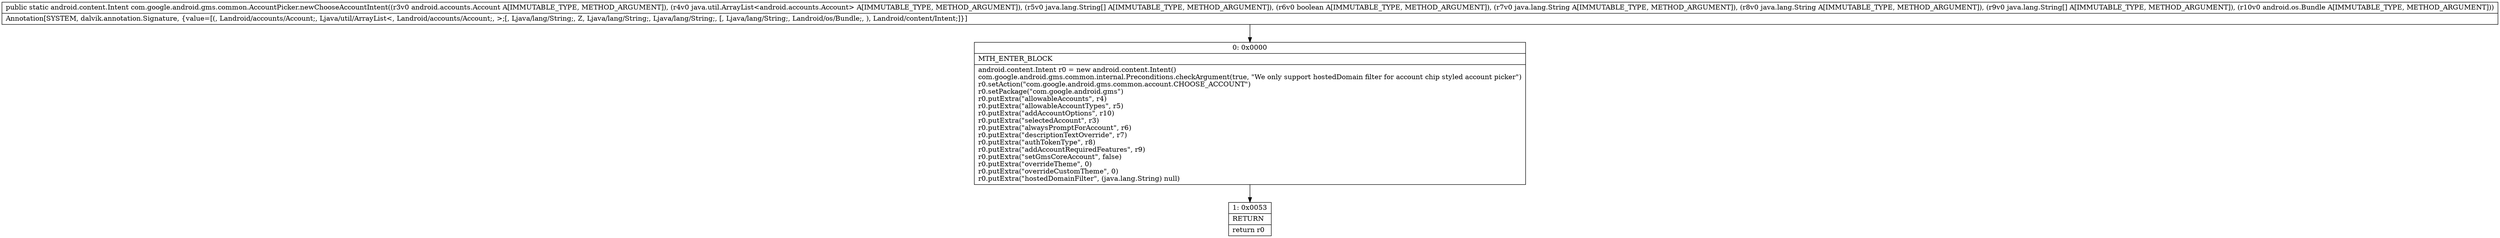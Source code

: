 digraph "CFG forcom.google.android.gms.common.AccountPicker.newChooseAccountIntent(Landroid\/accounts\/Account;Ljava\/util\/ArrayList;[Ljava\/lang\/String;ZLjava\/lang\/String;Ljava\/lang\/String;[Ljava\/lang\/String;Landroid\/os\/Bundle;)Landroid\/content\/Intent;" {
Node_0 [shape=record,label="{0\:\ 0x0000|MTH_ENTER_BLOCK\l|android.content.Intent r0 = new android.content.Intent()\lcom.google.android.gms.common.internal.Preconditions.checkArgument(true, \"We only support hostedDomain filter for account chip styled account picker\")\lr0.setAction(\"com.google.android.gms.common.account.CHOOSE_ACCOUNT\")\lr0.setPackage(\"com.google.android.gms\")\lr0.putExtra(\"allowableAccounts\", r4)\lr0.putExtra(\"allowableAccountTypes\", r5)\lr0.putExtra(\"addAccountOptions\", r10)\lr0.putExtra(\"selectedAccount\", r3)\lr0.putExtra(\"alwaysPromptForAccount\", r6)\lr0.putExtra(\"descriptionTextOverride\", r7)\lr0.putExtra(\"authTokenType\", r8)\lr0.putExtra(\"addAccountRequiredFeatures\", r9)\lr0.putExtra(\"setGmsCoreAccount\", false)\lr0.putExtra(\"overrideTheme\", 0)\lr0.putExtra(\"overrideCustomTheme\", 0)\lr0.putExtra(\"hostedDomainFilter\", (java.lang.String) null)\l}"];
Node_1 [shape=record,label="{1\:\ 0x0053|RETURN\l|return r0\l}"];
MethodNode[shape=record,label="{public static android.content.Intent com.google.android.gms.common.AccountPicker.newChooseAccountIntent((r3v0 android.accounts.Account A[IMMUTABLE_TYPE, METHOD_ARGUMENT]), (r4v0 java.util.ArrayList\<android.accounts.Account\> A[IMMUTABLE_TYPE, METHOD_ARGUMENT]), (r5v0 java.lang.String[] A[IMMUTABLE_TYPE, METHOD_ARGUMENT]), (r6v0 boolean A[IMMUTABLE_TYPE, METHOD_ARGUMENT]), (r7v0 java.lang.String A[IMMUTABLE_TYPE, METHOD_ARGUMENT]), (r8v0 java.lang.String A[IMMUTABLE_TYPE, METHOD_ARGUMENT]), (r9v0 java.lang.String[] A[IMMUTABLE_TYPE, METHOD_ARGUMENT]), (r10v0 android.os.Bundle A[IMMUTABLE_TYPE, METHOD_ARGUMENT]))  | Annotation[SYSTEM, dalvik.annotation.Signature, \{value=[(, Landroid\/accounts\/Account;, Ljava\/util\/ArrayList\<, Landroid\/accounts\/Account;, \>;[, Ljava\/lang\/String;, Z, Ljava\/lang\/String;, Ljava\/lang\/String;, [, Ljava\/lang\/String;, Landroid\/os\/Bundle;, ), Landroid\/content\/Intent;]\}]\l}"];
MethodNode -> Node_0;
Node_0 -> Node_1;
}

